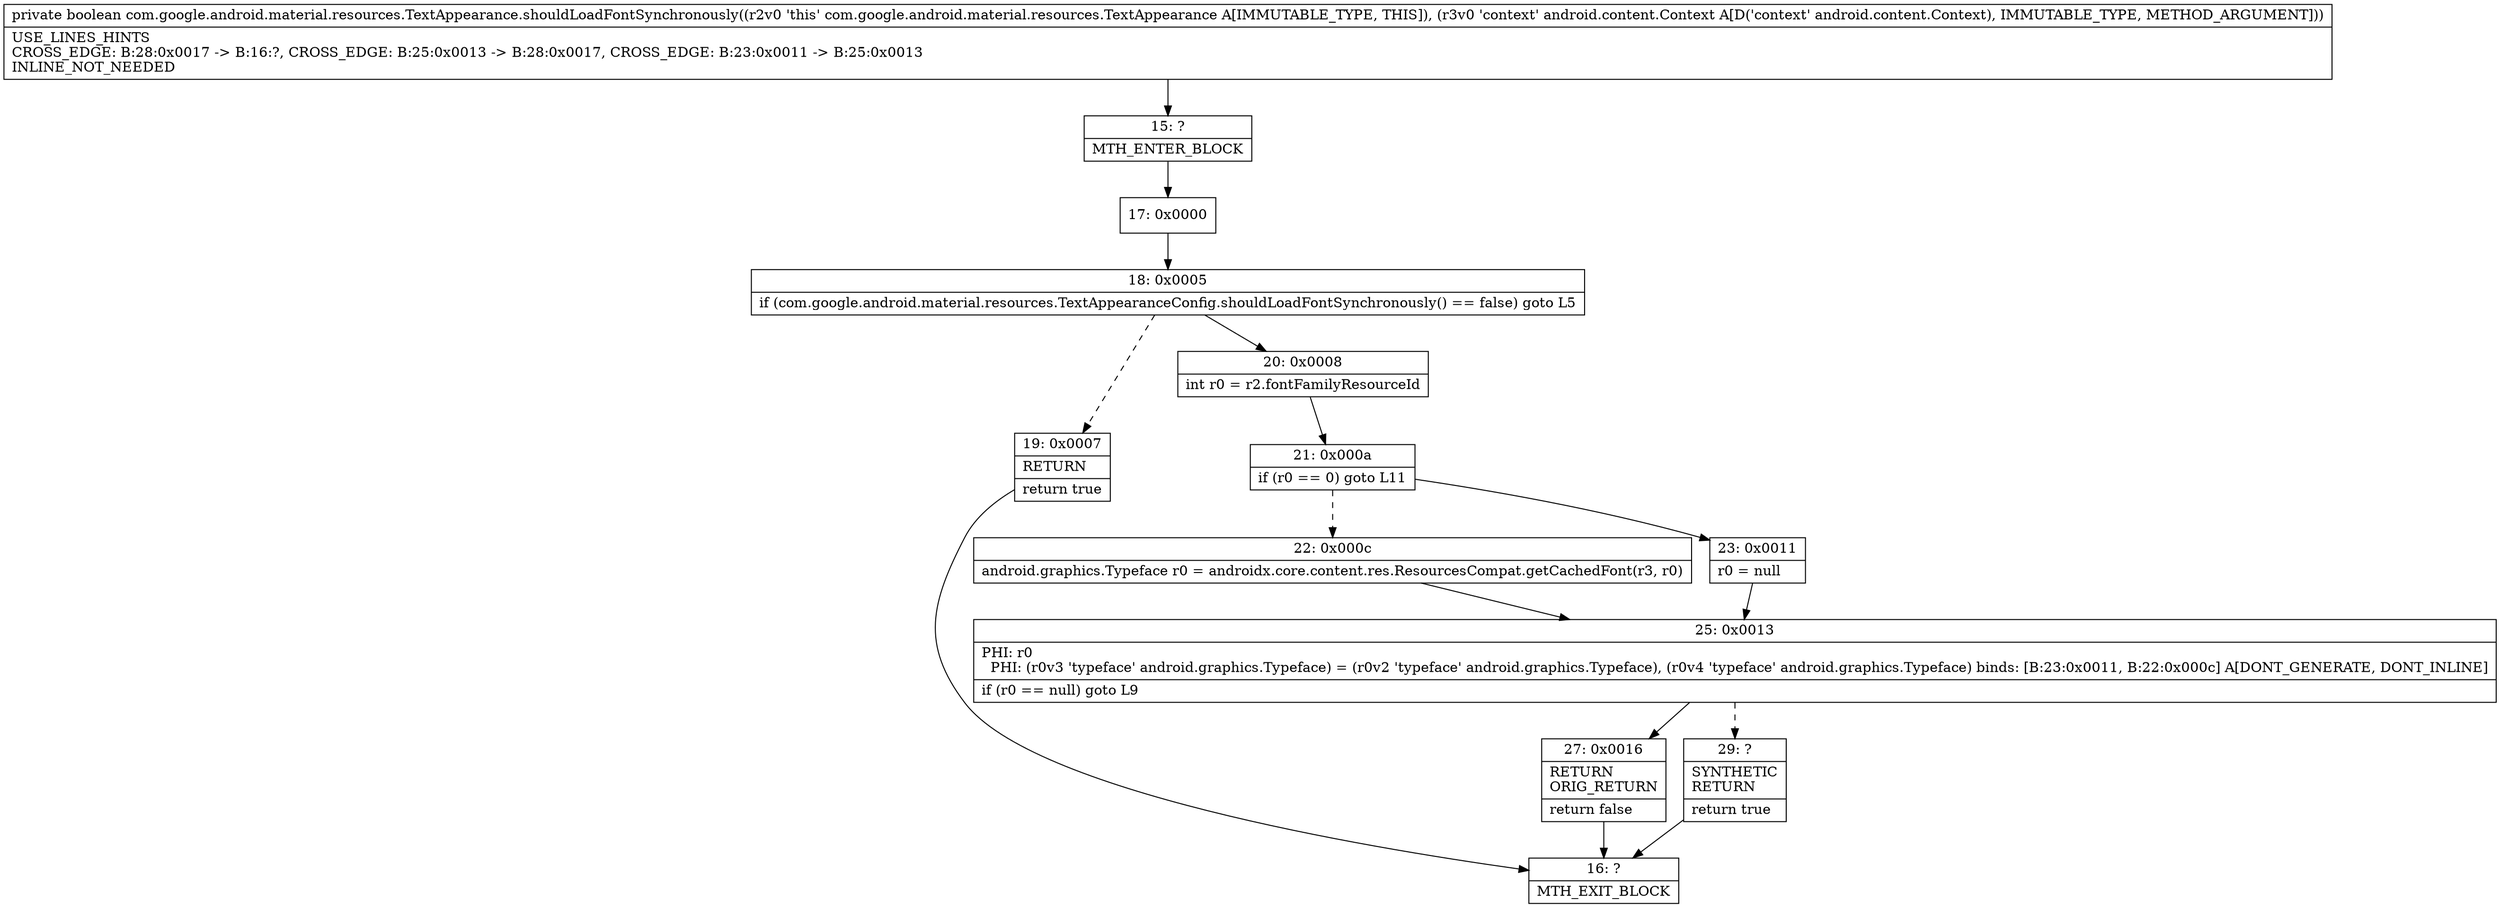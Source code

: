 digraph "CFG forcom.google.android.material.resources.TextAppearance.shouldLoadFontSynchronously(Landroid\/content\/Context;)Z" {
Node_15 [shape=record,label="{15\:\ ?|MTH_ENTER_BLOCK\l}"];
Node_17 [shape=record,label="{17\:\ 0x0000}"];
Node_18 [shape=record,label="{18\:\ 0x0005|if (com.google.android.material.resources.TextAppearanceConfig.shouldLoadFontSynchronously() == false) goto L5\l}"];
Node_19 [shape=record,label="{19\:\ 0x0007|RETURN\l|return true\l}"];
Node_16 [shape=record,label="{16\:\ ?|MTH_EXIT_BLOCK\l}"];
Node_20 [shape=record,label="{20\:\ 0x0008|int r0 = r2.fontFamilyResourceId\l}"];
Node_21 [shape=record,label="{21\:\ 0x000a|if (r0 == 0) goto L11\l}"];
Node_22 [shape=record,label="{22\:\ 0x000c|android.graphics.Typeface r0 = androidx.core.content.res.ResourcesCompat.getCachedFont(r3, r0)\l}"];
Node_25 [shape=record,label="{25\:\ 0x0013|PHI: r0 \l  PHI: (r0v3 'typeface' android.graphics.Typeface) = (r0v2 'typeface' android.graphics.Typeface), (r0v4 'typeface' android.graphics.Typeface) binds: [B:23:0x0011, B:22:0x000c] A[DONT_GENERATE, DONT_INLINE]\l|if (r0 == null) goto L9\l}"];
Node_27 [shape=record,label="{27\:\ 0x0016|RETURN\lORIG_RETURN\l|return false\l}"];
Node_29 [shape=record,label="{29\:\ ?|SYNTHETIC\lRETURN\l|return true\l}"];
Node_23 [shape=record,label="{23\:\ 0x0011|r0 = null\l}"];
MethodNode[shape=record,label="{private boolean com.google.android.material.resources.TextAppearance.shouldLoadFontSynchronously((r2v0 'this' com.google.android.material.resources.TextAppearance A[IMMUTABLE_TYPE, THIS]), (r3v0 'context' android.content.Context A[D('context' android.content.Context), IMMUTABLE_TYPE, METHOD_ARGUMENT]))  | USE_LINES_HINTS\lCROSS_EDGE: B:28:0x0017 \-\> B:16:?, CROSS_EDGE: B:25:0x0013 \-\> B:28:0x0017, CROSS_EDGE: B:23:0x0011 \-\> B:25:0x0013\lINLINE_NOT_NEEDED\l}"];
MethodNode -> Node_15;Node_15 -> Node_17;
Node_17 -> Node_18;
Node_18 -> Node_19[style=dashed];
Node_18 -> Node_20;
Node_19 -> Node_16;
Node_20 -> Node_21;
Node_21 -> Node_22[style=dashed];
Node_21 -> Node_23;
Node_22 -> Node_25;
Node_25 -> Node_27;
Node_25 -> Node_29[style=dashed];
Node_27 -> Node_16;
Node_29 -> Node_16;
Node_23 -> Node_25;
}

